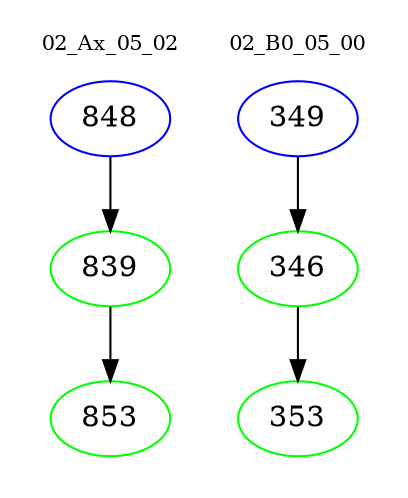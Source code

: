 digraph{
subgraph cluster_0 {
color = white
label = "02_Ax_05_02";
fontsize=10;
T0_848 [label="848", color="blue"]
T0_848 -> T0_839 [color="black"]
T0_839 [label="839", color="green"]
T0_839 -> T0_853 [color="black"]
T0_853 [label="853", color="green"]
}
subgraph cluster_1 {
color = white
label = "02_B0_05_00";
fontsize=10;
T1_349 [label="349", color="blue"]
T1_349 -> T1_346 [color="black"]
T1_346 [label="346", color="green"]
T1_346 -> T1_353 [color="black"]
T1_353 [label="353", color="green"]
}
}
